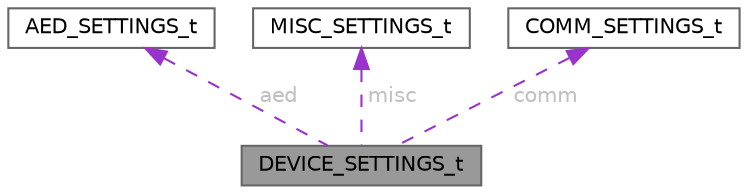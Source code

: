 digraph "DEVICE_SETTINGS_t"
{
 // LATEX_PDF_SIZE
  bgcolor="transparent";
  edge [fontname=Helvetica,fontsize=10,labelfontname=Helvetica,labelfontsize=10];
  node [fontname=Helvetica,fontsize=10,shape=box,height=0.2,width=0.4];
  Node1 [id="Node000001",label="DEVICE_SETTINGS_t",height=0.2,width=0.4,color="gray40", fillcolor="grey60", style="filled", fontcolor="black",tooltip="Device settings."];
  Node2 -> Node1 [id="edge1_Node000001_Node000002",dir="back",color="darkorchid3",style="dashed",tooltip=" ",label=" aed",fontcolor="grey" ];
  Node2 [id="Node000002",label="AED_SETTINGS_t",height=0.2,width=0.4,color="gray40", fillcolor="white", style="filled",URL="$a00334.html",tooltip="AED settings."];
  Node3 -> Node1 [id="edge2_Node000001_Node000003",dir="back",color="darkorchid3",style="dashed",tooltip=" ",label=" misc",fontcolor="grey" ];
  Node3 [id="Node000003",label="MISC_SETTINGS_t",height=0.2,width=0.4,color="gray40", fillcolor="white", style="filled",URL="$a00338.html",tooltip="Miscellaneous settings."];
  Node4 -> Node1 [id="edge3_Node000001_Node000004",dir="back",color="darkorchid3",style="dashed",tooltip=" ",label=" comm",fontcolor="grey" ];
  Node4 [id="Node000004",label="COMM_SETTINGS_t",height=0.2,width=0.4,color="gray40", fillcolor="white", style="filled",URL="$a00350.html",tooltip="Communication settings."];
}
